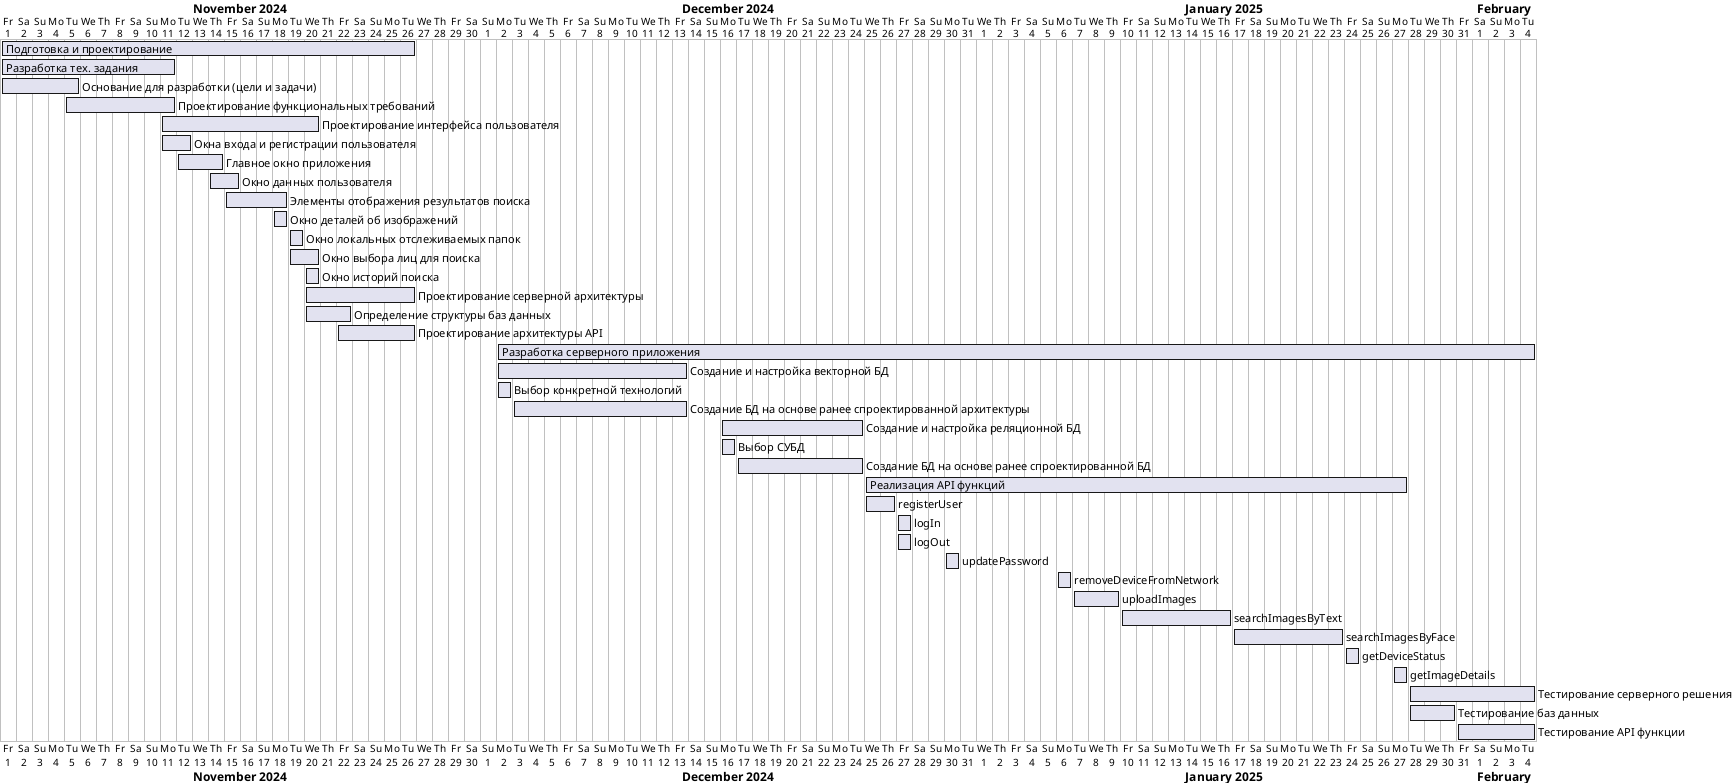 @startgantt
Project starts 2024-11-01

[Подготовка и проектирование] starts 2024-11-01 and ends 2024-11-26
  [Разработка тех. задания] starts 2024-11-01 and ends 2024-11-11
    [Основание для разработки (цели и задачи)] starts 2024-11-01 and ends 2024-11-05
    [Проектирование функциональных требований] starts 2024-11-05 and ends 2024-11-11
  [Проектирование интерфейса пользователя] starts 2024-11-11 and ends 2024-11-20
    [Окна входа и регистрации пользователя] starts 2024-11-11 and ends 2024-11-12
    [Главное окно приложения] starts 2024-11-12 and ends 2024-11-14
    [Окно данных пользователя] starts 2024-11-14 and ends 2024-11-15
    [Элементы отображения результатов поиска] starts 2024-11-15 and ends 2024-11-18
    [Окно деталей об изображений] starts 2024-11-18 and ends 2024-11-18
    [Окно локальных отслеживаемых папок] starts 2024-11-19 and ends 2024-11-19
    [Окно выбора лиц для поиска] starts 2024-11-19 and ends 2024-11-20
    [Окно историй поиска] starts 2024-11-20 and ends 2024-11-20
  [Проектирование серверной архитектуры] starts 2024-11-20 and ends 2024-11-26
    [Определение структуры баз данных] starts 2024-11-20 and ends 2024-11-22
    [Проектирование архитектуры API] starts 2024-11-22 and ends 2024-11-26

[Разработка серверного приложения] starts 2024-12-02 and ends 2025-02-04
  [Создание и настройка векторной БД] starts 2024-12-02 and ends 2024-12-13
    [Выбор конкретной технологий] starts 2024-12-02 and ends 2024-12-02
    [Создание БД на основе ранее спроектированной архитектуры] starts 2024-12-03 and ends 2024-12-13
  [Создание и настройка реляционной БД] starts 2024-12-16 and ends 2024-12-24
    [Выбор СУБД] starts 2024-12-16 and ends 2024-12-16
    [Создание БД на основе ранее спроектированной БД] starts 2024-12-17 and ends 2024-12-24
  [Реализация API функций] starts 2024-12-25 and ends 2025-01-27
    [registerUser] starts 2024-12-25 and ends 2024-12-26
    [logIn] starts 2024-12-27 and ends 2024-12-27
    [logOut] starts 2024-12-27 and ends 2024-12-27
    [updatePassword] starts 2024-12-30 and ends 2024-12-30
    [removeDeviceFromNetwork] starts 2025-01-06 and ends 2025-01-06
    [uploadImages] starts 2025-01-07 and ends 2025-01-09
    [searchImagesByText] starts 2025-01-10 and ends 2025-01-16
    [searchImagesByFace] starts 2025-01-17 and ends 2025-01-23
    [getDeviceStatus] starts 2025-01-24 and ends 2025-01-24
    [getImageDetails] starts 2025-01-27 and ends 2025-01-27
  [Тестирование серверного решения] starts 2025-01-28 and ends 2025-02-04
    [Тестирование баз данных] starts 2025-01-28 and ends 2025-01-30
    [Тестирование API функции] starts 2025-01-31 and ends 2025-02-04

@endgantt